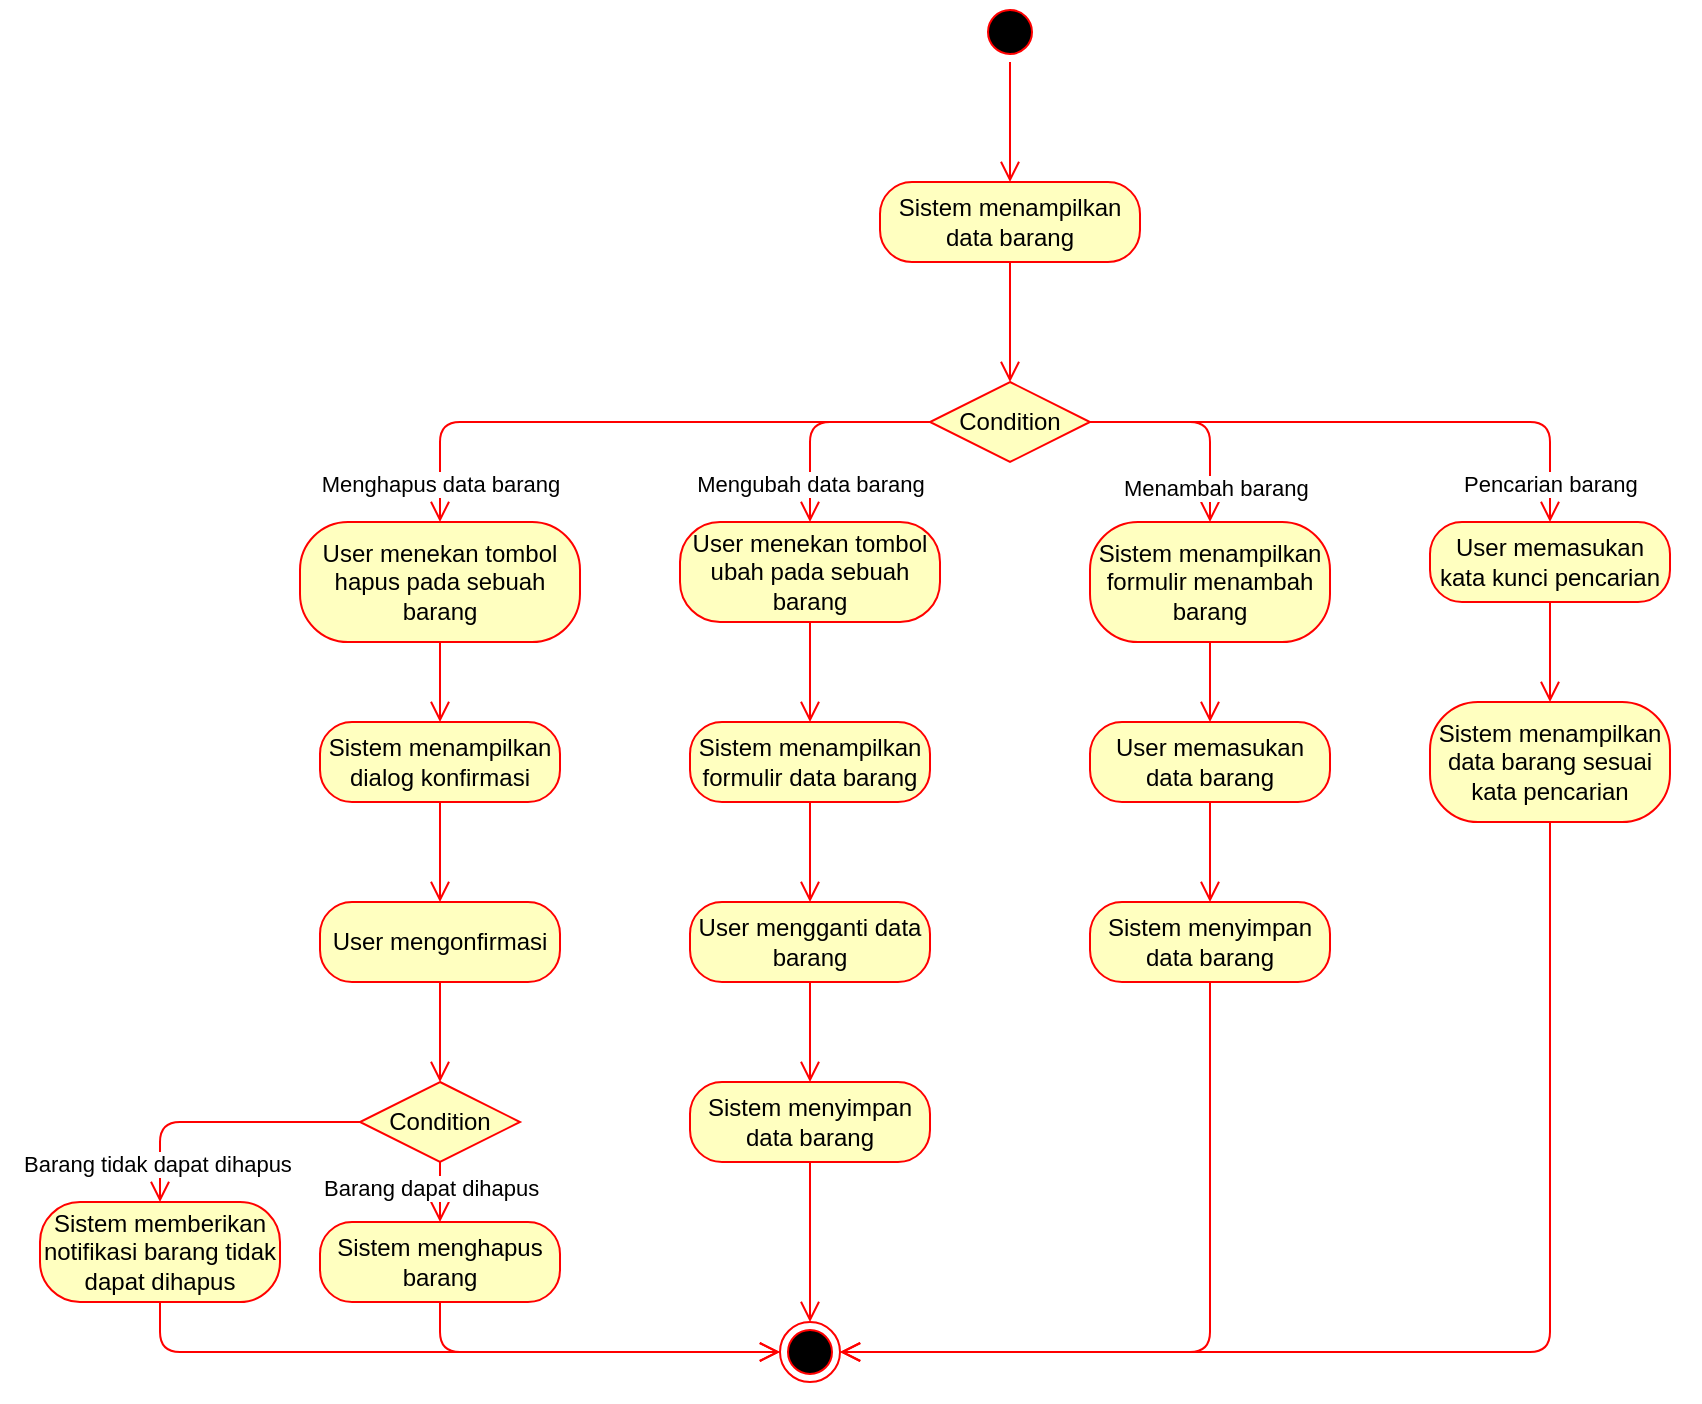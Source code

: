 <mxfile version="13.9.5" type="device" pages="4"><diagram id="X7yjSASvgqTYyPI_H4Qr" name="CRUD Goods"><mxGraphModel dx="2290" dy="746" grid="1" gridSize="10" guides="1" tooltips="1" connect="1" arrows="1" fold="1" page="1" pageScale="1" pageWidth="850" pageHeight="1100" math="0" shadow="0"><root><mxCell id="0"/><mxCell id="1" parent="0"/><mxCell id="MYld8vctlRqNm9UvAYZF-1" value="" style="rounded=0;whiteSpace=wrap;html=1;strokeColor=none;" vertex="1" parent="1"><mxGeometry x="-80" y="20" width="850" height="700" as="geometry"/></mxCell><mxCell id="ky-FvfXPXVWvMn0VzZJA-1" value="" style="ellipse;html=1;shape=startState;fillColor=#000000;strokeColor=#ff0000;" parent="1" vertex="1"><mxGeometry x="410" y="20" width="30" height="30" as="geometry"/></mxCell><mxCell id="ky-FvfXPXVWvMn0VzZJA-2" value="" style="edgeStyle=orthogonalEdgeStyle;html=1;verticalAlign=bottom;endArrow=open;endSize=8;strokeColor=#ff0000;" parent="1" source="ky-FvfXPXVWvMn0VzZJA-1" target="ky-FvfXPXVWvMn0VzZJA-3" edge="1"><mxGeometry relative="1" as="geometry"><mxPoint x="425" y="110" as="targetPoint"/></mxGeometry></mxCell><mxCell id="ky-FvfXPXVWvMn0VzZJA-3" value="Sistem menampilkan data barang" style="rounded=1;whiteSpace=wrap;html=1;arcSize=40;fontColor=#000000;fillColor=#ffffc0;strokeColor=#ff0000;" parent="1" vertex="1"><mxGeometry x="360" y="110" width="130" height="40" as="geometry"/></mxCell><mxCell id="ky-FvfXPXVWvMn0VzZJA-4" value="" style="edgeStyle=orthogonalEdgeStyle;html=1;verticalAlign=bottom;endArrow=open;endSize=8;strokeColor=#ff0000;" parent="1" source="ky-FvfXPXVWvMn0VzZJA-3" edge="1"><mxGeometry relative="1" as="geometry"><mxPoint x="425" y="210" as="targetPoint"/></mxGeometry></mxCell><mxCell id="UADuich1YZR7BNHi406N-3" value="Condition" style="rhombus;whiteSpace=wrap;html=1;fillColor=#ffffc0;strokeColor=#ff0000;" parent="1" vertex="1"><mxGeometry x="385" y="210" width="80" height="40" as="geometry"/></mxCell><mxCell id="UADuich1YZR7BNHi406N-4" value="Pencarian barang" style="edgeStyle=orthogonalEdgeStyle;html=1;align=left;verticalAlign=bottom;endArrow=open;endSize=8;strokeColor=#ff0000;" parent="1" source="UADuich1YZR7BNHi406N-3" target="UADuich1YZR7BNHi406N-6" edge="1"><mxGeometry x="0.321" y="-40" relative="1" as="geometry"><mxPoint x="520" y="280" as="targetPoint"/><Array as="points"><mxPoint x="695" y="230"/></Array><mxPoint as="offset"/></mxGeometry></mxCell><mxCell id="UADuich1YZR7BNHi406N-5" value="Menambah barang" style="edgeStyle=orthogonalEdgeStyle;html=1;align=left;verticalAlign=top;endArrow=open;endSize=8;strokeColor=#ff0000;" parent="1" source="UADuich1YZR7BNHi406N-3" target="UADuich1YZR7BNHi406N-10" edge="1"><mxGeometry x="-0.727" y="-20" relative="1" as="geometry"><mxPoint x="420" y="320" as="targetPoint"/><Array as="points"><mxPoint x="525" y="230"/></Array><mxPoint as="offset"/></mxGeometry></mxCell><mxCell id="UADuich1YZR7BNHi406N-6" value="User memasukan kata kunci pencarian" style="rounded=1;whiteSpace=wrap;html=1;arcSize=40;fontColor=#000000;fillColor=#ffffc0;strokeColor=#ff0000;" parent="1" vertex="1"><mxGeometry x="635" y="280" width="120" height="40" as="geometry"/></mxCell><mxCell id="UADuich1YZR7BNHi406N-7" value="" style="edgeStyle=orthogonalEdgeStyle;html=1;verticalAlign=bottom;endArrow=open;endSize=8;strokeColor=#ff0000;" parent="1" source="UADuich1YZR7BNHi406N-6" target="UADuich1YZR7BNHi406N-8" edge="1"><mxGeometry relative="1" as="geometry"><mxPoint x="695" y="380" as="targetPoint"/></mxGeometry></mxCell><mxCell id="UADuich1YZR7BNHi406N-8" value="Sistem menampilkan data barang sesuai kata pencarian" style="rounded=1;whiteSpace=wrap;html=1;arcSize=40;fontColor=#000000;fillColor=#ffffc0;strokeColor=#ff0000;" parent="1" vertex="1"><mxGeometry x="635" y="370" width="120" height="60" as="geometry"/></mxCell><mxCell id="UADuich1YZR7BNHi406N-9" value="" style="edgeStyle=orthogonalEdgeStyle;html=1;verticalAlign=bottom;endArrow=open;endSize=8;strokeColor=#ff0000;" parent="1" source="UADuich1YZR7BNHi406N-8" target="UADuich1YZR7BNHi406N-47" edge="1"><mxGeometry relative="1" as="geometry"><mxPoint x="695" y="480" as="targetPoint"/><Array as="points"><mxPoint x="695" y="695"/></Array></mxGeometry></mxCell><mxCell id="UADuich1YZR7BNHi406N-10" value="Sistem menampilkan formulir menambah barang" style="rounded=1;whiteSpace=wrap;html=1;arcSize=40;fontColor=#000000;fillColor=#ffffc0;strokeColor=#ff0000;" parent="1" vertex="1"><mxGeometry x="465" y="280" width="120" height="60" as="geometry"/></mxCell><mxCell id="UADuich1YZR7BNHi406N-11" value="" style="edgeStyle=orthogonalEdgeStyle;html=1;verticalAlign=bottom;endArrow=open;endSize=8;strokeColor=#ff0000;" parent="1" source="UADuich1YZR7BNHi406N-10" target="UADuich1YZR7BNHi406N-12" edge="1"><mxGeometry relative="1" as="geometry"><mxPoint x="530" y="380" as="targetPoint"/><Array as="points"/></mxGeometry></mxCell><mxCell id="UADuich1YZR7BNHi406N-12" value="User memasukan data barang" style="rounded=1;whiteSpace=wrap;html=1;arcSize=40;fontColor=#000000;fillColor=#ffffc0;strokeColor=#ff0000;" parent="1" vertex="1"><mxGeometry x="465" y="380" width="120" height="40" as="geometry"/></mxCell><mxCell id="UADuich1YZR7BNHi406N-13" value="" style="edgeStyle=orthogonalEdgeStyle;html=1;verticalAlign=bottom;endArrow=open;endSize=8;strokeColor=#ff0000;" parent="1" source="UADuich1YZR7BNHi406N-12" target="UADuich1YZR7BNHi406N-14" edge="1"><mxGeometry relative="1" as="geometry"><mxPoint x="525" y="490" as="targetPoint"/></mxGeometry></mxCell><mxCell id="UADuich1YZR7BNHi406N-14" value="Sistem menyimpan data barang" style="rounded=1;whiteSpace=wrap;html=1;arcSize=40;fontColor=#000000;fillColor=#ffffc0;strokeColor=#ff0000;" parent="1" vertex="1"><mxGeometry x="465" y="470" width="120" height="40" as="geometry"/></mxCell><mxCell id="UADuich1YZR7BNHi406N-15" value="" style="edgeStyle=orthogonalEdgeStyle;html=1;verticalAlign=bottom;endArrow=open;endSize=8;strokeColor=#ff0000;" parent="1" source="UADuich1YZR7BNHi406N-14" target="UADuich1YZR7BNHi406N-47" edge="1"><mxGeometry relative="1" as="geometry"><mxPoint x="525" y="590" as="targetPoint"/><Array as="points"><mxPoint x="525" y="695"/></Array></mxGeometry></mxCell><mxCell id="UADuich1YZR7BNHi406N-18" value="User menekan tombol ubah pada sebuah barang" style="rounded=1;whiteSpace=wrap;html=1;arcSize=40;fontColor=#000000;fillColor=#ffffc0;strokeColor=#ff0000;" parent="1" vertex="1"><mxGeometry x="260" y="280" width="130" height="50" as="geometry"/></mxCell><mxCell id="UADuich1YZR7BNHi406N-19" value="" style="edgeStyle=orthogonalEdgeStyle;html=1;verticalAlign=bottom;endArrow=open;endSize=8;strokeColor=#ff0000;" parent="1" source="UADuich1YZR7BNHi406N-18" target="UADuich1YZR7BNHi406N-22" edge="1"><mxGeometry relative="1" as="geometry"><mxPoint x="325" y="380" as="targetPoint"/></mxGeometry></mxCell><mxCell id="UADuich1YZR7BNHi406N-21" value="Mengubah data barang" style="edgeStyle=orthogonalEdgeStyle;html=1;verticalAlign=bottom;endArrow=open;endSize=8;strokeColor=#ff0000;" parent="1" source="UADuich1YZR7BNHi406N-3" target="UADuich1YZR7BNHi406N-18" edge="1"><mxGeometry x="0.818" relative="1" as="geometry"><mxPoint x="150" y="300" as="targetPoint"/><Array as="points"><mxPoint x="325" y="230"/></Array><mxPoint as="offset"/></mxGeometry></mxCell><mxCell id="UADuich1YZR7BNHi406N-22" value="Sistem menampilkan formulir data barang" style="rounded=1;whiteSpace=wrap;html=1;arcSize=40;fontColor=#000000;fillColor=#ffffc0;strokeColor=#ff0000;" parent="1" vertex="1"><mxGeometry x="265" y="380" width="120" height="40" as="geometry"/></mxCell><mxCell id="UADuich1YZR7BNHi406N-23" value="" style="edgeStyle=orthogonalEdgeStyle;html=1;verticalAlign=bottom;endArrow=open;endSize=8;strokeColor=#ff0000;" parent="1" source="UADuich1YZR7BNHi406N-22" target="UADuich1YZR7BNHi406N-24" edge="1"><mxGeometry relative="1" as="geometry"><mxPoint x="325" y="480" as="targetPoint"/></mxGeometry></mxCell><mxCell id="UADuich1YZR7BNHi406N-24" value="User mengganti data barang" style="rounded=1;whiteSpace=wrap;html=1;arcSize=40;fontColor=#000000;fillColor=#ffffc0;strokeColor=#ff0000;" parent="1" vertex="1"><mxGeometry x="265" y="470" width="120" height="40" as="geometry"/></mxCell><mxCell id="UADuich1YZR7BNHi406N-25" value="" style="edgeStyle=orthogonalEdgeStyle;html=1;verticalAlign=bottom;endArrow=open;endSize=8;strokeColor=#ff0000;" parent="1" source="UADuich1YZR7BNHi406N-24" target="UADuich1YZR7BNHi406N-26" edge="1"><mxGeometry relative="1" as="geometry"><mxPoint x="325" y="580" as="targetPoint"/></mxGeometry></mxCell><mxCell id="UADuich1YZR7BNHi406N-26" value="Sistem menyimpan data barang" style="rounded=1;whiteSpace=wrap;html=1;arcSize=40;fontColor=#000000;fillColor=#ffffc0;strokeColor=#ff0000;" parent="1" vertex="1"><mxGeometry x="265" y="560" width="120" height="40" as="geometry"/></mxCell><mxCell id="UADuich1YZR7BNHi406N-27" value="" style="edgeStyle=orthogonalEdgeStyle;html=1;verticalAlign=bottom;endArrow=open;endSize=8;strokeColor=#ff0000;" parent="1" source="UADuich1YZR7BNHi406N-26" target="UADuich1YZR7BNHi406N-47" edge="1"><mxGeometry relative="1" as="geometry"><mxPoint x="325" y="680" as="targetPoint"/></mxGeometry></mxCell><mxCell id="UADuich1YZR7BNHi406N-28" value="User menekan tombol hapus pada sebuah barang" style="rounded=1;whiteSpace=wrap;html=1;arcSize=40;fontColor=#000000;fillColor=#ffffc0;strokeColor=#ff0000;" parent="1" vertex="1"><mxGeometry x="70" y="280" width="140" height="60" as="geometry"/></mxCell><mxCell id="UADuich1YZR7BNHi406N-29" value="" style="edgeStyle=orthogonalEdgeStyle;html=1;verticalAlign=bottom;endArrow=open;endSize=8;strokeColor=#ff0000;" parent="1" source="UADuich1YZR7BNHi406N-28" target="UADuich1YZR7BNHi406N-32" edge="1"><mxGeometry relative="1" as="geometry"><mxPoint x="140" y="380" as="targetPoint"/></mxGeometry></mxCell><mxCell id="UADuich1YZR7BNHi406N-31" value="Menghapus data barang" style="edgeStyle=orthogonalEdgeStyle;html=1;verticalAlign=bottom;endArrow=open;endSize=8;strokeColor=#ff0000;" parent="1" source="UADuich1YZR7BNHi406N-3" target="UADuich1YZR7BNHi406N-28" edge="1"><mxGeometry x="0.932" relative="1" as="geometry"><mxPoint x="170" y="240" as="targetPoint"/><mxPoint as="offset"/></mxGeometry></mxCell><mxCell id="UADuich1YZR7BNHi406N-32" value="Sistem menampilkan dialog konfirmasi" style="rounded=1;whiteSpace=wrap;html=1;arcSize=40;fontColor=#000000;fillColor=#ffffc0;strokeColor=#ff0000;" parent="1" vertex="1"><mxGeometry x="80" y="380" width="120" height="40" as="geometry"/></mxCell><mxCell id="UADuich1YZR7BNHi406N-33" value="" style="edgeStyle=orthogonalEdgeStyle;html=1;verticalAlign=bottom;endArrow=open;endSize=8;strokeColor=#ff0000;" parent="1" source="UADuich1YZR7BNHi406N-32" target="UADuich1YZR7BNHi406N-34" edge="1"><mxGeometry relative="1" as="geometry"><mxPoint x="140" y="480" as="targetPoint"/></mxGeometry></mxCell><mxCell id="UADuich1YZR7BNHi406N-34" value="User mengonfirmasi" style="rounded=1;whiteSpace=wrap;html=1;arcSize=40;fontColor=#000000;fillColor=#ffffc0;strokeColor=#ff0000;" parent="1" vertex="1"><mxGeometry x="80" y="470" width="120" height="40" as="geometry"/></mxCell><mxCell id="UADuich1YZR7BNHi406N-35" value="" style="edgeStyle=orthogonalEdgeStyle;html=1;verticalAlign=bottom;endArrow=open;endSize=8;strokeColor=#ff0000;" parent="1" source="UADuich1YZR7BNHi406N-34" edge="1"><mxGeometry relative="1" as="geometry"><mxPoint x="140" y="560" as="targetPoint"/></mxGeometry></mxCell><mxCell id="UADuich1YZR7BNHi406N-38" value="Condition" style="rhombus;whiteSpace=wrap;html=1;fillColor=#ffffc0;strokeColor=#ff0000;" parent="1" vertex="1"><mxGeometry x="100" y="560" width="80" height="40" as="geometry"/></mxCell><mxCell id="UADuich1YZR7BNHi406N-39" value="Barang tidak dapat dihapus" style="edgeStyle=orthogonalEdgeStyle;html=1;align=left;verticalAlign=bottom;endArrow=open;endSize=8;strokeColor=#ff0000;" parent="1" source="UADuich1YZR7BNHi406N-38" target="UADuich1YZR7BNHi406N-42" edge="1"><mxGeometry x="0.857" y="-70" relative="1" as="geometry"><mxPoint x="280" y="580" as="targetPoint"/><mxPoint as="offset"/></mxGeometry></mxCell><mxCell id="UADuich1YZR7BNHi406N-40" value="Barang dapat dihapus" style="edgeStyle=orthogonalEdgeStyle;html=1;align=left;verticalAlign=top;endArrow=open;endSize=8;strokeColor=#ff0000;" parent="1" source="UADuich1YZR7BNHi406N-38" target="UADuich1YZR7BNHi406N-45" edge="1"><mxGeometry x="-1" y="-60" relative="1" as="geometry"><mxPoint x="140" y="660" as="targetPoint"/><mxPoint as="offset"/></mxGeometry></mxCell><mxCell id="UADuich1YZR7BNHi406N-42" value="Sistem memberikan notifikasi barang tidak dapat dihapus" style="rounded=1;whiteSpace=wrap;html=1;arcSize=40;fontColor=#000000;fillColor=#ffffc0;strokeColor=#ff0000;" parent="1" vertex="1"><mxGeometry x="-60" y="620" width="120" height="50" as="geometry"/></mxCell><mxCell id="UADuich1YZR7BNHi406N-45" value="Sistem menghapus barang" style="rounded=1;whiteSpace=wrap;html=1;arcSize=40;fontColor=#000000;fillColor=#ffffc0;strokeColor=#ff0000;" parent="1" vertex="1"><mxGeometry x="80" y="630" width="120" height="40" as="geometry"/></mxCell><mxCell id="UADuich1YZR7BNHi406N-46" value="" style="edgeStyle=orthogonalEdgeStyle;html=1;verticalAlign=bottom;endArrow=open;endSize=8;strokeColor=#ff0000;" parent="1" source="UADuich1YZR7BNHi406N-45" target="UADuich1YZR7BNHi406N-47" edge="1"><mxGeometry relative="1" as="geometry"><mxPoint x="140" y="760" as="targetPoint"/><Array as="points"><mxPoint x="140" y="695"/></Array></mxGeometry></mxCell><mxCell id="UADuich1YZR7BNHi406N-47" value="" style="ellipse;html=1;shape=endState;fillColor=#000000;strokeColor=#ff0000;" parent="1" vertex="1"><mxGeometry x="310" y="680" width="30" height="30" as="geometry"/></mxCell><mxCell id="UADuich1YZR7BNHi406N-50" value="" style="edgeStyle=orthogonalEdgeStyle;html=1;verticalAlign=bottom;endArrow=open;endSize=8;strokeColor=#ff0000;" parent="1" source="UADuich1YZR7BNHi406N-42" target="UADuich1YZR7BNHi406N-47" edge="1"><mxGeometry relative="1" as="geometry"><mxPoint x="-120" y="550" as="targetPoint"/><Array as="points"><mxPoint y="695"/></Array></mxGeometry></mxCell></root></mxGraphModel></diagram><diagram id="Cv3PUbLJXkCMBeMVqep-" name="Transaction History"><mxGraphModel dx="1166" dy="1044" grid="1" gridSize="10" guides="1" tooltips="1" connect="1" arrows="1" fold="1" page="1" pageScale="1" pageWidth="850" pageHeight="1100" math="0" shadow="0"><root><mxCell id="FQJ2JeBU7Zhg6MW4apVj-0"/><mxCell id="FQJ2JeBU7Zhg6MW4apVj-1" parent="FQJ2JeBU7Zhg6MW4apVj-0"/><mxCell id="KfAg_dwWYPzM7cKN526J-0" value="" style="rounded=0;whiteSpace=wrap;html=1;strokeColor=none;" vertex="1" parent="FQJ2JeBU7Zhg6MW4apVj-1"><mxGeometry x="1180" y="125" width="340" height="645" as="geometry"/></mxCell><mxCell id="R9hLgRlvmKYudEUxdTOs-1" value="" style="ellipse;shape=startState;fillColor=#000000;strokeColor=#ff0000;" parent="FQJ2JeBU7Zhg6MW4apVj-1" vertex="1"><mxGeometry x="1260" y="140" width="30" height="30" as="geometry"/></mxCell><mxCell id="R9hLgRlvmKYudEUxdTOs-2" value="" style="edgeStyle=elbowEdgeStyle;elbow=horizontal;verticalAlign=bottom;endArrow=open;endSize=8;strokeColor=#FF0000;endFill=1;rounded=0;entryX=0.5;entryY=0;entryDx=0;entryDy=0;" parent="FQJ2JeBU7Zhg6MW4apVj-1" source="R9hLgRlvmKYudEUxdTOs-1" target="R9hLgRlvmKYudEUxdTOs-3" edge="1"><mxGeometry x="-805.5" y="-218" as="geometry"><mxPoint x="1275" y="220" as="targetPoint"/></mxGeometry></mxCell><mxCell id="R9hLgRlvmKYudEUxdTOs-3" value="Sistem menampilkan history penjualan dan pembelian" style="rounded=1;whiteSpace=wrap;html=1;arcSize=40;fontColor=#000000;fillColor=#ffffc0;strokeColor=#ff0000;" parent="FQJ2JeBU7Zhg6MW4apVj-1" vertex="1"><mxGeometry x="1215" y="220" width="120" height="70" as="geometry"/></mxCell><mxCell id="R9hLgRlvmKYudEUxdTOs-4" value="" style="edgeStyle=orthogonalEdgeStyle;html=1;verticalAlign=bottom;endArrow=open;endSize=8;strokeColor=#ff0000;entryX=0.5;entryY=0;entryDx=0;entryDy=0;" parent="FQJ2JeBU7Zhg6MW4apVj-1" source="R9hLgRlvmKYudEUxdTOs-3" target="R9hLgRlvmKYudEUxdTOs-5" edge="1"><mxGeometry relative="1" as="geometry"><mxPoint x="1275.5" y="340" as="targetPoint"/></mxGeometry></mxCell><mxCell id="R9hLgRlvmKYudEUxdTOs-5" value="User memasukkan filter" style="rounded=1;whiteSpace=wrap;html=1;arcSize=40;fontColor=#000000;fillColor=#ffffc0;strokeColor=#ff0000;" parent="FQJ2JeBU7Zhg6MW4apVj-1" vertex="1"><mxGeometry x="1215" y="330" width="120" height="40" as="geometry"/></mxCell><mxCell id="R9hLgRlvmKYudEUxdTOs-6" value="" style="edgeStyle=orthogonalEdgeStyle;html=1;verticalAlign=bottom;endArrow=open;endSize=8;strokeColor=#ff0000;entryX=0.5;entryY=0;entryDx=0;entryDy=0;" parent="FQJ2JeBU7Zhg6MW4apVj-1" source="R9hLgRlvmKYudEUxdTOs-5" target="R9hLgRlvmKYudEUxdTOs-7" edge="1"><mxGeometry relative="1" as="geometry"><mxPoint x="1275.5" y="400" as="targetPoint"/></mxGeometry></mxCell><mxCell id="R9hLgRlvmKYudEUxdTOs-7" value="Sistem menampilkan history berdasarkan filter&amp;nbsp;" style="rounded=1;whiteSpace=wrap;html=1;arcSize=40;fontColor=#000000;fillColor=#ffffc0;strokeColor=#ff0000;" parent="FQJ2JeBU7Zhg6MW4apVj-1" vertex="1"><mxGeometry x="1215" y="415" width="120" height="65" as="geometry"/></mxCell><mxCell id="R9hLgRlvmKYudEUxdTOs-8" value="" style="edgeStyle=orthogonalEdgeStyle;html=1;verticalAlign=bottom;endArrow=open;endSize=8;strokeColor=#ff0000;" parent="FQJ2JeBU7Zhg6MW4apVj-1" source="R9hLgRlvmKYudEUxdTOs-7" target="mLfCECryVBStgBwmFvL7-0" edge="1"><mxGeometry relative="1" as="geometry"><mxPoint x="1275" y="530" as="targetPoint"/></mxGeometry></mxCell><mxCell id="mLfCECryVBStgBwmFvL7-0" value="User memilih sebuah transaksi untuk dilihat detailnya" style="rounded=1;whiteSpace=wrap;html=1;arcSize=40;fontColor=#000000;fillColor=#ffffc0;strokeColor=#ff0000;" parent="FQJ2JeBU7Zhg6MW4apVj-1" vertex="1"><mxGeometry x="1200" y="520" width="150" height="60" as="geometry"/></mxCell><mxCell id="mLfCECryVBStgBwmFvL7-1" value="" style="edgeStyle=orthogonalEdgeStyle;html=1;verticalAlign=bottom;endArrow=open;endSize=8;strokeColor=#ff0000;" parent="FQJ2JeBU7Zhg6MW4apVj-1" source="mLfCECryVBStgBwmFvL7-0" target="mLfCECryVBStgBwmFvL7-2" edge="1"><mxGeometry relative="1" as="geometry"><mxPoint x="1275" y="630" as="targetPoint"/></mxGeometry></mxCell><mxCell id="mLfCECryVBStgBwmFvL7-2" value="Condition" style="rhombus;whiteSpace=wrap;html=1;fillColor=#ffffc0;strokeColor=#ff0000;" parent="FQJ2JeBU7Zhg6MW4apVj-1" vertex="1"><mxGeometry x="1235" y="630" width="80" height="40" as="geometry"/></mxCell><mxCell id="mLfCECryVBStgBwmFvL7-3" value="User ingin melakukan transaksi" style="edgeStyle=orthogonalEdgeStyle;html=1;align=left;verticalAlign=bottom;endArrow=open;endSize=8;strokeColor=#ff0000;" parent="FQJ2JeBU7Zhg6MW4apVj-1" source="mLfCECryVBStgBwmFvL7-2" target="mLfCECryVBStgBwmFvL7-5" edge="1"><mxGeometry x="-1" relative="1" as="geometry"><mxPoint x="1410" y="650" as="targetPoint"/></mxGeometry></mxCell><mxCell id="mLfCECryVBStgBwmFvL7-4" value="Tidak ingin melakukan transaksi" style="edgeStyle=orthogonalEdgeStyle;html=1;align=left;verticalAlign=top;endArrow=open;endSize=8;strokeColor=#ff0000;" parent="FQJ2JeBU7Zhg6MW4apVj-1" source="mLfCECryVBStgBwmFvL7-2" target="mLfCECryVBStgBwmFvL7-7" edge="1"><mxGeometry x="-1" y="-85" relative="1" as="geometry"><mxPoint x="1275" y="700" as="targetPoint"/><mxPoint as="offset"/></mxGeometry></mxCell><mxCell id="mLfCECryVBStgBwmFvL7-5" value="Sistem mengalihkan ke halaman melakukan transaksi" style="rounded=1;whiteSpace=wrap;html=1;arcSize=40;fontColor=#000000;fillColor=#ffffc0;strokeColor=#ff0000;" parent="FQJ2JeBU7Zhg6MW4apVj-1" vertex="1"><mxGeometry x="1360" y="685" width="140" height="60" as="geometry"/></mxCell><mxCell id="mLfCECryVBStgBwmFvL7-7" value="" style="ellipse;html=1;shape=endState;fillColor=#000000;strokeColor=#ff0000;" parent="FQJ2JeBU7Zhg6MW4apVj-1" vertex="1"><mxGeometry x="1260" y="700" width="30" height="30" as="geometry"/></mxCell><mxCell id="mLfCECryVBStgBwmFvL7-13" value="" style="edgeStyle=orthogonalEdgeStyle;html=1;verticalAlign=bottom;endArrow=open;endSize=8;strokeColor=#ff0000;" parent="FQJ2JeBU7Zhg6MW4apVj-1" source="mLfCECryVBStgBwmFvL7-5" target="mLfCECryVBStgBwmFvL7-7" edge="1"><mxGeometry relative="1" as="geometry"><mxPoint x="1400" y="770" as="targetPoint"/><mxPoint x="1400" y="710" as="sourcePoint"/></mxGeometry></mxCell></root></mxGraphModel></diagram><diagram id="kXfrFdUYoKXlIFeWR5HM" name="Doing Goods Transaction"><mxGraphModel dx="2016" dy="1044" grid="1" gridSize="10" guides="1" tooltips="1" connect="1" arrows="1" fold="1" page="1" pageScale="1" pageWidth="850" pageHeight="1100" math="0" shadow="0"><root><mxCell id="Tk8J1XEEFUVdaig50Ehs-0"/><mxCell id="Tk8J1XEEFUVdaig50Ehs-1" parent="Tk8J1XEEFUVdaig50Ehs-0"/><mxCell id="bQcp3vLf_yuyVYEir2jj-0" value="" style="rounded=0;whiteSpace=wrap;html=1;strokeColor=none;" vertex="1" parent="Tk8J1XEEFUVdaig50Ehs-1"><mxGeometry x="180" y="10" width="540" height="990" as="geometry"/></mxCell><mxCell id="8neOBLWecTK8yJRCGF1x-0" value="User mencari dan menambah barang ke keranjang" style="rounded=1;whiteSpace=wrap;html=1;arcSize=40;fontColor=#000000;fillColor=#ffffc0;strokeColor=#ff0000;" parent="Tk8J1XEEFUVdaig50Ehs-1" vertex="1"><mxGeometry x="360" y="600" width="130" height="60" as="geometry"/></mxCell><mxCell id="8neOBLWecTK8yJRCGF1x-2" value="Sistem menyimpan detail transaksi" style="rounded=1;whiteSpace=wrap;html=1;arcSize=40;fontColor=#000000;fillColor=#ffffc0;strokeColor=#ff0000;" parent="Tk8J1XEEFUVdaig50Ehs-1" vertex="1"><mxGeometry x="365" y="710" width="120" height="40" as="geometry"/></mxCell><mxCell id="8neOBLWecTK8yJRCGF1x-3" value="" style="edgeStyle=orthogonalEdgeStyle;html=1;verticalAlign=bottom;endArrow=open;endSize=8;strokeColor=#ff0000;" parent="Tk8J1XEEFUVdaig50Ehs-1" source="8neOBLWecTK8yJRCGF1x-2" target="OryddRkQ9ESHya0u0UCh-0" edge="1"><mxGeometry relative="1" as="geometry"><mxPoint x="425" y="610" as="targetPoint"/></mxGeometry></mxCell><mxCell id="OryddRkQ9ESHya0u0UCh-0" value="Condition" style="rhombus;whiteSpace=wrap;html=1;fillColor=#ffffc0;strokeColor=#ff0000;" parent="Tk8J1XEEFUVdaig50Ehs-1" vertex="1"><mxGeometry x="385" y="810" width="80" height="40" as="geometry"/></mxCell><mxCell id="OryddRkQ9ESHya0u0UCh-1" value="Hanya menyimpan transaksi" style="edgeStyle=orthogonalEdgeStyle;html=1;align=left;verticalAlign=bottom;endArrow=open;endSize=8;strokeColor=#ff0000;" parent="Tk8J1XEEFUVdaig50Ehs-1" source="OryddRkQ9ESHya0u0UCh-0" target="OryddRkQ9ESHya0u0UCh-7" edge="1"><mxGeometry x="0.231" y="-75" relative="1" as="geometry"><mxPoint x="570" y="830" as="targetPoint"/><mxPoint as="offset"/></mxGeometry></mxCell><mxCell id="OryddRkQ9ESHya0u0UCh-2" value="Menyelesaikan &lt;br&gt;transaksi" style="edgeStyle=orthogonalEdgeStyle;html=1;align=left;verticalAlign=top;endArrow=open;endSize=8;strokeColor=#ff0000;" parent="Tk8J1XEEFUVdaig50Ehs-1" source="OryddRkQ9ESHya0u0UCh-0" target="OryddRkQ9ESHya0u0UCh-3" edge="1"><mxGeometry x="1" y="-50" relative="1" as="geometry"><mxPoint x="430" y="910" as="targetPoint"/><mxPoint as="offset"/></mxGeometry></mxCell><mxCell id="OryddRkQ9ESHya0u0UCh-3" value="User menyelesaikan transaksi" style="rounded=1;whiteSpace=wrap;html=1;arcSize=40;fontColor=#000000;fillColor=#ffffc0;strokeColor=#ff0000;" parent="Tk8J1XEEFUVdaig50Ehs-1" vertex="1"><mxGeometry x="210" y="810" width="120" height="40" as="geometry"/></mxCell><mxCell id="OryddRkQ9ESHya0u0UCh-4" value="" style="edgeStyle=orthogonalEdgeStyle;html=1;verticalAlign=bottom;endArrow=open;endSize=8;strokeColor=#ff0000;" parent="Tk8J1XEEFUVdaig50Ehs-1" source="OryddRkQ9ESHya0u0UCh-3" target="OryddRkQ9ESHya0u0UCh-5" edge="1"><mxGeometry relative="1" as="geometry"><mxPoint x="270" y="910" as="targetPoint"/></mxGeometry></mxCell><mxCell id="OryddRkQ9ESHya0u0UCh-5" value="Sistem mengubah data barang dan keuangan" style="rounded=1;whiteSpace=wrap;html=1;arcSize=40;fontColor=#000000;fillColor=#ffffc0;strokeColor=#ff0000;" parent="Tk8J1XEEFUVdaig50Ehs-1" vertex="1"><mxGeometry x="210" y="900" width="120" height="60" as="geometry"/></mxCell><mxCell id="OryddRkQ9ESHya0u0UCh-6" value="" style="edgeStyle=orthogonalEdgeStyle;html=1;verticalAlign=bottom;endArrow=open;endSize=8;strokeColor=#ff0000;" parent="Tk8J1XEEFUVdaig50Ehs-1" source="OryddRkQ9ESHya0u0UCh-5" target="OryddRkQ9ESHya0u0UCh-7" edge="1"><mxGeometry relative="1" as="geometry"><mxPoint x="270" y="1010" as="targetPoint"/></mxGeometry></mxCell><mxCell id="OryddRkQ9ESHya0u0UCh-7" value="" style="ellipse;html=1;shape=endState;fillColor=#000000;strokeColor=#ff0000;" parent="Tk8J1XEEFUVdaig50Ehs-1" vertex="1"><mxGeometry x="410" y="915" width="30" height="30" as="geometry"/></mxCell><mxCell id="98mHPDzzzdzfvN1YITxh-0" value="Sistem menampilkan layar pemilihan barang" style="rounded=1;whiteSpace=wrap;html=1;arcSize=40;fontColor=#000000;fillColor=#ffffc0;strokeColor=#ff0000;" parent="Tk8J1XEEFUVdaig50Ehs-1" vertex="1"><mxGeometry x="365" y="300" width="120" height="60" as="geometry"/></mxCell><mxCell id="98mHPDzzzdzfvN1YITxh-1" value="" style="edgeStyle=orthogonalEdgeStyle;html=1;verticalAlign=bottom;endArrow=open;endSize=8;strokeColor=#ff0000;" parent="Tk8J1XEEFUVdaig50Ehs-1" source="98mHPDzzzdzfvN1YITxh-0" target="J9fosBtdRdbGSUcfv5Dy-0" edge="1"><mxGeometry relative="1" as="geometry"><mxPoint x="425" y="390" as="targetPoint"/></mxGeometry></mxCell><mxCell id="Pj0e5HbLZBlPUs9vasts-0" value="" style="ellipse;html=1;shape=startState;fillColor=#000000;strokeColor=#ff0000;" parent="Tk8J1XEEFUVdaig50Ehs-1" vertex="1"><mxGeometry x="410" y="20" width="30" height="30" as="geometry"/></mxCell><mxCell id="Pj0e5HbLZBlPUs9vasts-1" value="" style="edgeStyle=orthogonalEdgeStyle;html=1;verticalAlign=bottom;endArrow=open;endSize=8;strokeColor=#ff0000;" parent="Tk8J1XEEFUVdaig50Ehs-1" source="Pj0e5HbLZBlPUs9vasts-0" target="Pj0e5HbLZBlPUs9vasts-2" edge="1"><mxGeometry relative="1" as="geometry"><mxPoint x="425" y="110" as="targetPoint"/></mxGeometry></mxCell><mxCell id="Pj0e5HbLZBlPUs9vasts-2" value="Condition" style="rhombus;whiteSpace=wrap;html=1;fillColor=#ffffc0;strokeColor=#ff0000;" parent="Tk8J1XEEFUVdaig50Ehs-1" vertex="1"><mxGeometry x="385" y="120" width="80" height="40" as="geometry"/></mxCell><mxCell id="Pj0e5HbLZBlPUs9vasts-3" value="Melakukan transaksi yang&lt;br&gt;belum selesai" style="edgeStyle=orthogonalEdgeStyle;html=1;align=left;verticalAlign=bottom;endArrow=open;endSize=8;strokeColor=#ff0000;" parent="Tk8J1XEEFUVdaig50Ehs-1" source="Pj0e5HbLZBlPUs9vasts-2" target="Pj0e5HbLZBlPUs9vasts-5" edge="1"><mxGeometry x="-1" relative="1" as="geometry"><mxPoint x="565" y="140" as="targetPoint"/></mxGeometry></mxCell><mxCell id="Pj0e5HbLZBlPUs9vasts-4" value="Membuat transaksi baru" style="edgeStyle=orthogonalEdgeStyle;html=1;align=left;verticalAlign=top;endArrow=open;endSize=8;strokeColor=#ff0000;" parent="Tk8J1XEEFUVdaig50Ehs-1" source="Pj0e5HbLZBlPUs9vasts-2" edge="1"><mxGeometry x="-1" relative="1" as="geometry"><mxPoint x="425" y="220" as="targetPoint"/></mxGeometry></mxCell><mxCell id="Pj0e5HbLZBlPUs9vasts-5" value="Sistem mencari header transaksi" style="rounded=1;whiteSpace=wrap;html=1;arcSize=40;fontColor=#000000;fillColor=#ffffc0;strokeColor=#ff0000;" parent="Tk8J1XEEFUVdaig50Ehs-1" vertex="1"><mxGeometry x="510" y="220" width="120" height="40" as="geometry"/></mxCell><mxCell id="Pj0e5HbLZBlPUs9vasts-10" value="" style="edgeStyle=orthogonalEdgeStyle;html=1;verticalAlign=bottom;endArrow=open;endSize=8;strokeColor=#ff0000;" parent="Tk8J1XEEFUVdaig50Ehs-1" source="Pj0e5HbLZBlPUs9vasts-5" target="98mHPDzzzdzfvN1YITxh-0" edge="1"><mxGeometry relative="1" as="geometry"><mxPoint x="635" y="390" as="targetPoint"/><mxPoint x="635" y="330" as="sourcePoint"/><Array as="points"><mxPoint x="570" y="330"/></Array></mxGeometry></mxCell><mxCell id="Pj0e5HbLZBlPUs9vasts-11" value="Sistem membuat header transaksi" style="rounded=1;whiteSpace=wrap;html=1;arcSize=40;fontColor=#000000;fillColor=#ffffc0;strokeColor=#ff0000;" parent="Tk8J1XEEFUVdaig50Ehs-1" vertex="1"><mxGeometry x="365" y="220" width="120" height="40" as="geometry"/></mxCell><mxCell id="Pj0e5HbLZBlPUs9vasts-12" value="" style="edgeStyle=orthogonalEdgeStyle;html=1;verticalAlign=bottom;endArrow=open;endSize=8;strokeColor=#ff0000;" parent="Tk8J1XEEFUVdaig50Ehs-1" source="Pj0e5HbLZBlPUs9vasts-11" target="98mHPDzzzdzfvN1YITxh-0" edge="1"><mxGeometry relative="1" as="geometry"><mxPoint x="425" y="320" as="targetPoint"/></mxGeometry></mxCell><mxCell id="J9fosBtdRdbGSUcfv5Dy-0" value="Condition" style="rhombus;whiteSpace=wrap;html=1;fillColor=#ffffc0;strokeColor=#ff0000;" parent="Tk8J1XEEFUVdaig50Ehs-1" vertex="1"><mxGeometry x="385" y="410" width="80" height="40" as="geometry"/></mxCell><mxCell id="J9fosBtdRdbGSUcfv5Dy-1" value="Menambah barang dalam keranjang" style="edgeStyle=orthogonalEdgeStyle;html=1;align=left;verticalAlign=bottom;endArrow=open;endSize=8;strokeColor=#ff0000;" parent="Tk8J1XEEFUVdaig50Ehs-1" source="J9fosBtdRdbGSUcfv5Dy-0" target="8neOBLWecTK8yJRCGF1x-0" edge="1"><mxGeometry x="0.6" y="-85" relative="1" as="geometry"><mxPoint x="670" y="410" as="targetPoint"/><Array as="points"><mxPoint x="425" y="480"/><mxPoint x="425" y="480"/></Array><mxPoint as="offset"/></mxGeometry></mxCell><mxCell id="J9fosBtdRdbGSUcfv5Dy-2" value="Mengubah barang dalam keranjang" style="edgeStyle=orthogonalEdgeStyle;html=1;align=left;verticalAlign=top;endArrow=open;endSize=8;strokeColor=#ff0000;" parent="Tk8J1XEEFUVdaig50Ehs-1" source="J9fosBtdRdbGSUcfv5Dy-0" target="J9fosBtdRdbGSUcfv5Dy-5" edge="1"><mxGeometry x="-0.454" relative="1" as="geometry"><mxPoint x="530" y="490" as="targetPoint"/><mxPoint as="offset"/></mxGeometry></mxCell><mxCell id="J9fosBtdRdbGSUcfv5Dy-4" value="" style="edgeStyle=orthogonalEdgeStyle;html=1;verticalAlign=bottom;endArrow=open;endSize=8;strokeColor=#ff0000;" parent="Tk8J1XEEFUVdaig50Ehs-1" source="8neOBLWecTK8yJRCGF1x-0" target="8neOBLWecTK8yJRCGF1x-2" edge="1"><mxGeometry relative="1" as="geometry"><mxPoint x="460" y="600" as="targetPoint"/><mxPoint x="460" y="540" as="sourcePoint"/></mxGeometry></mxCell><mxCell id="J9fosBtdRdbGSUcfv5Dy-5" value="User menekan tombol keranjang" style="rounded=1;whiteSpace=wrap;html=1;arcSize=40;fontColor=#000000;fillColor=#ffffc0;strokeColor=#ff0000;" parent="Tk8J1XEEFUVdaig50Ehs-1" vertex="1"><mxGeometry x="530" y="510" width="120" height="40" as="geometry"/></mxCell><mxCell id="J9fosBtdRdbGSUcfv5Dy-6" value="" style="edgeStyle=orthogonalEdgeStyle;html=1;verticalAlign=bottom;endArrow=open;endSize=8;strokeColor=#ff0000;" parent="Tk8J1XEEFUVdaig50Ehs-1" source="J9fosBtdRdbGSUcfv5Dy-5" target="J9fosBtdRdbGSUcfv5Dy-7" edge="1"><mxGeometry relative="1" as="geometry"><mxPoint x="590" y="610" as="targetPoint"/></mxGeometry></mxCell><mxCell id="J9fosBtdRdbGSUcfv5Dy-7" value="Sistem menampilkan detil transaksi" style="rounded=1;whiteSpace=wrap;html=1;arcSize=40;fontColor=#000000;fillColor=#ffffc0;strokeColor=#ff0000;" parent="Tk8J1XEEFUVdaig50Ehs-1" vertex="1"><mxGeometry x="530" y="610" width="120" height="40" as="geometry"/></mxCell><mxCell id="J9fosBtdRdbGSUcfv5Dy-8" value="" style="edgeStyle=orthogonalEdgeStyle;html=1;verticalAlign=bottom;endArrow=open;endSize=8;strokeColor=#ff0000;" parent="Tk8J1XEEFUVdaig50Ehs-1" source="J9fosBtdRdbGSUcfv5Dy-7" target="J9fosBtdRdbGSUcfv5Dy-9" edge="1"><mxGeometry relative="1" as="geometry"><mxPoint x="590" y="710" as="targetPoint"/></mxGeometry></mxCell><mxCell id="J9fosBtdRdbGSUcfv5Dy-9" value="User mengubah detil transaksi" style="rounded=1;whiteSpace=wrap;html=1;arcSize=40;fontColor=#000000;fillColor=#ffffc0;strokeColor=#ff0000;" parent="Tk8J1XEEFUVdaig50Ehs-1" vertex="1"><mxGeometry x="530" y="710" width="120" height="40" as="geometry"/></mxCell><mxCell id="J9fosBtdRdbGSUcfv5Dy-10" value="" style="edgeStyle=orthogonalEdgeStyle;html=1;verticalAlign=bottom;endArrow=open;endSize=8;strokeColor=#ff0000;" parent="Tk8J1XEEFUVdaig50Ehs-1" source="J9fosBtdRdbGSUcfv5Dy-9" target="8neOBLWecTK8yJRCGF1x-2" edge="1"><mxGeometry relative="1" as="geometry"><mxPoint x="590" y="810" as="targetPoint"/></mxGeometry></mxCell></root></mxGraphModel></diagram><diagram id="ToPEll6zllIjieeMJlnZ" name="Mengatur keuangan"><mxGraphModel dx="1440" dy="746" grid="1" gridSize="10" guides="1" tooltips="1" connect="1" arrows="1" fold="1" page="1" pageScale="1" pageWidth="850" pageHeight="1100" math="0" shadow="0"><root><mxCell id="M6PdWsn4flHXtqZIH9di-0"/><mxCell id="M6PdWsn4flHXtqZIH9di-1" parent="M6PdWsn4flHXtqZIH9di-0"/><mxCell id="oOSYzJuHgFWdD-1sE0aO-0" value="" style="rounded=0;whiteSpace=wrap;html=1;strokeColor=none;" vertex="1" parent="M6PdWsn4flHXtqZIH9di-1"><mxGeometry x="350" y="15" width="150" height="645" as="geometry"/></mxCell><mxCell id="M6PdWsn4flHXtqZIH9di-2" value="" style="ellipse;html=1;shape=startState;fillColor=#000000;strokeColor=#ff0000;" parent="M6PdWsn4flHXtqZIH9di-1" vertex="1"><mxGeometry x="410" y="30" width="30" height="30" as="geometry"/></mxCell><mxCell id="M6PdWsn4flHXtqZIH9di-3" value="" style="edgeStyle=orthogonalEdgeStyle;html=1;verticalAlign=bottom;endArrow=open;endSize=8;strokeColor=#ff0000;" parent="M6PdWsn4flHXtqZIH9di-1" source="M6PdWsn4flHXtqZIH9di-2" target="M6PdWsn4flHXtqZIH9di-4" edge="1"><mxGeometry relative="1" as="geometry"><mxPoint x="425" y="120" as="targetPoint"/></mxGeometry></mxCell><mxCell id="M6PdWsn4flHXtqZIH9di-4" value="Sistem menampilkan daftar pengeluaran dan pemasukan" style="rounded=1;whiteSpace=wrap;html=1;arcSize=40;fontColor=#000000;fillColor=#ffffc0;strokeColor=#ff0000;" parent="M6PdWsn4flHXtqZIH9di-1" vertex="1"><mxGeometry x="363" y="120" width="125" height="50" as="geometry"/></mxCell><mxCell id="M6PdWsn4flHXtqZIH9di-5" value="" style="edgeStyle=orthogonalEdgeStyle;html=1;verticalAlign=bottom;endArrow=open;endSize=8;strokeColor=#ff0000;" parent="M6PdWsn4flHXtqZIH9di-1" source="M6PdWsn4flHXtqZIH9di-4" target="UMPh6h1cGB85F2h3MxKj-0" edge="1"><mxGeometry relative="1" as="geometry"><mxPoint x="425" y="220" as="targetPoint"/></mxGeometry></mxCell><mxCell id="UMPh6h1cGB85F2h3MxKj-0" value="User menekan tombol tambah" style="rounded=1;whiteSpace=wrap;html=1;arcSize=40;fontColor=#000000;fillColor=#ffffc0;strokeColor=#ff0000;" parent="M6PdWsn4flHXtqZIH9di-1" vertex="1"><mxGeometry x="360" y="220" width="130" height="40" as="geometry"/></mxCell><mxCell id="UMPh6h1cGB85F2h3MxKj-1" value="" style="edgeStyle=orthogonalEdgeStyle;html=1;verticalAlign=bottom;endArrow=open;endSize=8;strokeColor=#ff0000;" parent="M6PdWsn4flHXtqZIH9di-1" source="UMPh6h1cGB85F2h3MxKj-0" target="UMPh6h1cGB85F2h3MxKj-2" edge="1"><mxGeometry relative="1" as="geometry"><mxPoint x="425" y="320" as="targetPoint"/></mxGeometry></mxCell><mxCell id="UMPh6h1cGB85F2h3MxKj-2" value="Sistem menampilkan formulir keuangan" style="rounded=1;whiteSpace=wrap;html=1;arcSize=40;fontColor=#000000;fillColor=#ffffc0;strokeColor=#ff0000;" parent="M6PdWsn4flHXtqZIH9di-1" vertex="1"><mxGeometry x="365" y="320" width="120" height="40" as="geometry"/></mxCell><mxCell id="UMPh6h1cGB85F2h3MxKj-3" value="" style="edgeStyle=orthogonalEdgeStyle;html=1;verticalAlign=bottom;endArrow=open;endSize=8;strokeColor=#ff0000;" parent="M6PdWsn4flHXtqZIH9di-1" source="UMPh6h1cGB85F2h3MxKj-2" target="nuGs3yDxrILla8rMpnUN-0" edge="1"><mxGeometry relative="1" as="geometry"><mxPoint x="425" y="420" as="targetPoint"/></mxGeometry></mxCell><mxCell id="nuGs3yDxrILla8rMpnUN-0" value="User memasukan informasi perubahan keuangan" style="rounded=1;whiteSpace=wrap;html=1;arcSize=40;fontColor=#000000;fillColor=#ffffc0;strokeColor=#ff0000;" parent="M6PdWsn4flHXtqZIH9di-1" vertex="1"><mxGeometry x="365.5" y="410" width="120" height="60" as="geometry"/></mxCell><mxCell id="nuGs3yDxrILla8rMpnUN-1" value="" style="edgeStyle=orthogonalEdgeStyle;html=1;verticalAlign=bottom;endArrow=open;endSize=8;strokeColor=#ff0000;" parent="M6PdWsn4flHXtqZIH9di-1" source="nuGs3yDxrILla8rMpnUN-0" target="nuGs3yDxrILla8rMpnUN-2" edge="1"><mxGeometry relative="1" as="geometry"><mxPoint x="425.5" y="520" as="targetPoint"/></mxGeometry></mxCell><mxCell id="nuGs3yDxrILla8rMpnUN-2" value="Sistem menyimpan data perubahan keuangan" style="rounded=1;whiteSpace=wrap;html=1;arcSize=40;fontColor=#000000;fillColor=#ffffc0;strokeColor=#ff0000;" parent="M6PdWsn4flHXtqZIH9di-1" vertex="1"><mxGeometry x="365" y="510" width="120" height="60" as="geometry"/></mxCell><mxCell id="nuGs3yDxrILla8rMpnUN-3" value="" style="edgeStyle=orthogonalEdgeStyle;html=1;verticalAlign=bottom;endArrow=open;endSize=8;strokeColor=#ff0000;" parent="M6PdWsn4flHXtqZIH9di-1" source="nuGs3yDxrILla8rMpnUN-2" target="nuGs3yDxrILla8rMpnUN-4" edge="1"><mxGeometry relative="1" as="geometry"><mxPoint x="425" y="620" as="targetPoint"/></mxGeometry></mxCell><mxCell id="nuGs3yDxrILla8rMpnUN-4" value="" style="ellipse;html=1;shape=endState;fillColor=#000000;strokeColor=#ff0000;" parent="M6PdWsn4flHXtqZIH9di-1" vertex="1"><mxGeometry x="410" y="620" width="30" height="30" as="geometry"/></mxCell></root></mxGraphModel></diagram></mxfile>